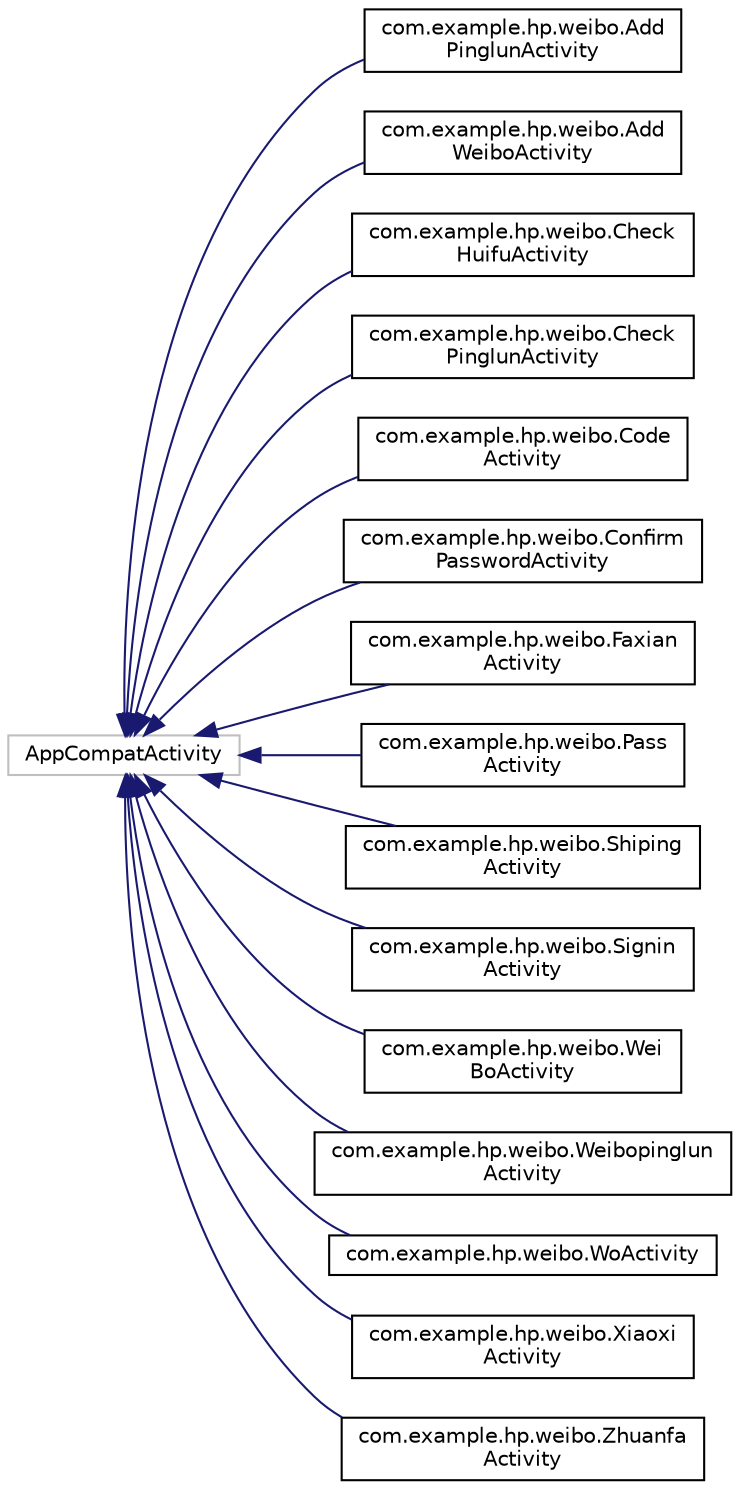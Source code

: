 digraph "类继承关系图"
{
 // LATEX_PDF_SIZE
  edge [fontname="Helvetica",fontsize="10",labelfontname="Helvetica",labelfontsize="10"];
  node [fontname="Helvetica",fontsize="10",shape=record];
  rankdir="LR";
  Node80 [label="AppCompatActivity",height=0.2,width=0.4,color="grey75", fillcolor="white", style="filled",tooltip=" "];
  Node80 -> Node0 [dir="back",color="midnightblue",fontsize="10",style="solid",fontname="Helvetica"];
  Node0 [label="com.example.hp.weibo.Add\lPinglunActivity",height=0.2,width=0.4,color="black", fillcolor="white", style="filled",URL="$classcom_1_1example_1_1hp_1_1weibo_1_1_add_pinglun_activity.html",tooltip=" "];
  Node80 -> Node82 [dir="back",color="midnightblue",fontsize="10",style="solid",fontname="Helvetica"];
  Node82 [label="com.example.hp.weibo.Add\lWeiboActivity",height=0.2,width=0.4,color="black", fillcolor="white", style="filled",URL="$classcom_1_1example_1_1hp_1_1weibo_1_1_add_weibo_activity.html",tooltip=" "];
  Node80 -> Node83 [dir="back",color="midnightblue",fontsize="10",style="solid",fontname="Helvetica"];
  Node83 [label="com.example.hp.weibo.Check\lHuifuActivity",height=0.2,width=0.4,color="black", fillcolor="white", style="filled",URL="$classcom_1_1example_1_1hp_1_1weibo_1_1_check_huifu_activity.html",tooltip=" "];
  Node80 -> Node84 [dir="back",color="midnightblue",fontsize="10",style="solid",fontname="Helvetica"];
  Node84 [label="com.example.hp.weibo.Check\lPinglunActivity",height=0.2,width=0.4,color="black", fillcolor="white", style="filled",URL="$classcom_1_1example_1_1hp_1_1weibo_1_1_check_pinglun_activity.html",tooltip=" "];
  Node80 -> Node85 [dir="back",color="midnightblue",fontsize="10",style="solid",fontname="Helvetica"];
  Node85 [label="com.example.hp.weibo.Code\lActivity",height=0.2,width=0.4,color="black", fillcolor="white", style="filled",URL="$classcom_1_1example_1_1hp_1_1weibo_1_1_code_activity.html",tooltip=" "];
  Node80 -> Node86 [dir="back",color="midnightblue",fontsize="10",style="solid",fontname="Helvetica"];
  Node86 [label="com.example.hp.weibo.Confirm\lPasswordActivity",height=0.2,width=0.4,color="black", fillcolor="white", style="filled",URL="$classcom_1_1example_1_1hp_1_1weibo_1_1_confirm_password_activity.html",tooltip=" "];
  Node80 -> Node87 [dir="back",color="midnightblue",fontsize="10",style="solid",fontname="Helvetica"];
  Node87 [label="com.example.hp.weibo.Faxian\lActivity",height=0.2,width=0.4,color="black", fillcolor="white", style="filled",URL="$classcom_1_1example_1_1hp_1_1weibo_1_1_faxian_activity.html",tooltip=" "];
  Node80 -> Node88 [dir="back",color="midnightblue",fontsize="10",style="solid",fontname="Helvetica"];
  Node88 [label="com.example.hp.weibo.Pass\lActivity",height=0.2,width=0.4,color="black", fillcolor="white", style="filled",URL="$classcom_1_1example_1_1hp_1_1weibo_1_1_pass_activity.html",tooltip=" "];
  Node80 -> Node89 [dir="back",color="midnightblue",fontsize="10",style="solid",fontname="Helvetica"];
  Node89 [label="com.example.hp.weibo.Shiping\lActivity",height=0.2,width=0.4,color="black", fillcolor="white", style="filled",URL="$classcom_1_1example_1_1hp_1_1weibo_1_1_shiping_activity.html",tooltip=" "];
  Node80 -> Node90 [dir="back",color="midnightblue",fontsize="10",style="solid",fontname="Helvetica"];
  Node90 [label="com.example.hp.weibo.Signin\lActivity",height=0.2,width=0.4,color="black", fillcolor="white", style="filled",URL="$classcom_1_1example_1_1hp_1_1weibo_1_1_signin_activity.html",tooltip=" "];
  Node80 -> Node91 [dir="back",color="midnightblue",fontsize="10",style="solid",fontname="Helvetica"];
  Node91 [label="com.example.hp.weibo.Wei\lBoActivity",height=0.2,width=0.4,color="black", fillcolor="white", style="filled",URL="$classcom_1_1example_1_1hp_1_1weibo_1_1_wei_bo_activity.html",tooltip=" "];
  Node80 -> Node92 [dir="back",color="midnightblue",fontsize="10",style="solid",fontname="Helvetica"];
  Node92 [label="com.example.hp.weibo.Weibopinglun\lActivity",height=0.2,width=0.4,color="black", fillcolor="white", style="filled",URL="$classcom_1_1example_1_1hp_1_1weibo_1_1_weibopinglun_activity.html",tooltip=" "];
  Node80 -> Node93 [dir="back",color="midnightblue",fontsize="10",style="solid",fontname="Helvetica"];
  Node93 [label="com.example.hp.weibo.WoActivity",height=0.2,width=0.4,color="black", fillcolor="white", style="filled",URL="$classcom_1_1example_1_1hp_1_1weibo_1_1_wo_activity.html",tooltip=" "];
  Node80 -> Node94 [dir="back",color="midnightblue",fontsize="10",style="solid",fontname="Helvetica"];
  Node94 [label="com.example.hp.weibo.Xiaoxi\lActivity",height=0.2,width=0.4,color="black", fillcolor="white", style="filled",URL="$classcom_1_1example_1_1hp_1_1weibo_1_1_xiaoxi_activity.html",tooltip=" "];
  Node80 -> Node95 [dir="back",color="midnightblue",fontsize="10",style="solid",fontname="Helvetica"];
  Node95 [label="com.example.hp.weibo.Zhuanfa\lActivity",height=0.2,width=0.4,color="black", fillcolor="white", style="filled",URL="$classcom_1_1example_1_1hp_1_1weibo_1_1_zhuanfa_activity.html",tooltip=" "];
}
